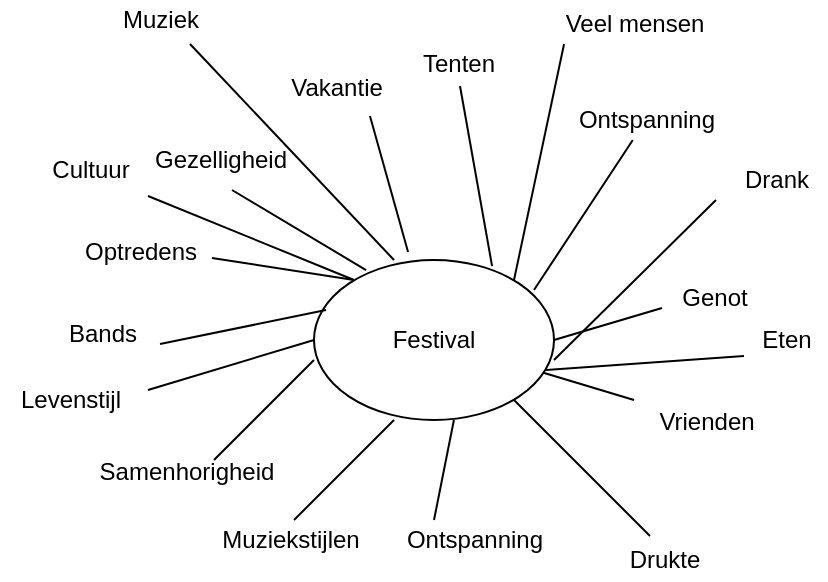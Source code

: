 <mxfile version="12.9.14" type="device"><diagram id="MG2yCgru3GIDpwKDKyXe" name="Page-1"><mxGraphModel dx="946" dy="492" grid="1" gridSize="10" guides="1" tooltips="1" connect="1" arrows="1" fold="1" page="1" pageScale="1" pageWidth="827" pageHeight="1169" math="0" shadow="0"><root><mxCell id="0"/><mxCell id="1" parent="0"/><mxCell id="7ct7sG9dU5MYH0SYPR1m-1" value="Festival" style="ellipse;whiteSpace=wrap;html=1;" vertex="1" parent="1"><mxGeometry x="350" y="210" width="120" height="80" as="geometry"/></mxCell><mxCell id="7ct7sG9dU5MYH0SYPR1m-2" value="Gezelligheid" style="text;html=1;align=center;verticalAlign=middle;resizable=0;points=[];autosize=1;" vertex="1" parent="1"><mxGeometry x="263" y="150" width="80" height="20" as="geometry"/></mxCell><mxCell id="7ct7sG9dU5MYH0SYPR1m-3" value="Muziek" style="text;html=1;align=center;verticalAlign=middle;resizable=0;points=[];autosize=1;" vertex="1" parent="1"><mxGeometry x="248" y="80" width="50" height="20" as="geometry"/></mxCell><mxCell id="7ct7sG9dU5MYH0SYPR1m-4" value="Ontspanning" style="text;html=1;align=center;verticalAlign=middle;resizable=0;points=[];autosize=1;" vertex="1" parent="1"><mxGeometry x="476" y="130" width="80" height="20" as="geometry"/></mxCell><mxCell id="7ct7sG9dU5MYH0SYPR1m-5" value="Genot" style="text;html=1;align=center;verticalAlign=middle;resizable=0;points=[];autosize=1;" vertex="1" parent="1"><mxGeometry x="525" y="219" width="50" height="20" as="geometry"/></mxCell><mxCell id="7ct7sG9dU5MYH0SYPR1m-6" value="Vrienden" style="text;html=1;align=center;verticalAlign=middle;resizable=0;points=[];autosize=1;" vertex="1" parent="1"><mxGeometry x="516" y="281" width="60" height="20" as="geometry"/></mxCell><mxCell id="7ct7sG9dU5MYH0SYPR1m-7" value="Ontspanning" style="text;html=1;align=center;verticalAlign=middle;resizable=0;points=[];autosize=1;" vertex="1" parent="1"><mxGeometry x="390" y="340" width="80" height="20" as="geometry"/></mxCell><mxCell id="7ct7sG9dU5MYH0SYPR1m-8" value="Samenhorigheid" style="text;html=1;align=center;verticalAlign=middle;resizable=0;points=[];autosize=1;" vertex="1" parent="1"><mxGeometry x="236" y="306" width="100" height="20" as="geometry"/></mxCell><mxCell id="7ct7sG9dU5MYH0SYPR1m-9" value="Bands" style="text;html=1;align=center;verticalAlign=middle;resizable=0;points=[];autosize=1;" vertex="1" parent="1"><mxGeometry x="219" y="237" width="50" height="20" as="geometry"/></mxCell><mxCell id="7ct7sG9dU5MYH0SYPR1m-10" value="Optredens" style="text;html=1;align=center;verticalAlign=middle;resizable=0;points=[];autosize=1;" vertex="1" parent="1"><mxGeometry x="228" y="196" width="70" height="20" as="geometry"/></mxCell><mxCell id="7ct7sG9dU5MYH0SYPR1m-11" value="Vakantie" style="text;html=1;align=center;verticalAlign=middle;resizable=0;points=[];autosize=1;" vertex="1" parent="1"><mxGeometry x="331" y="114" width="60" height="20" as="geometry"/></mxCell><mxCell id="7ct7sG9dU5MYH0SYPR1m-12" value="Tenten" style="text;html=1;align=center;verticalAlign=middle;resizable=0;points=[];autosize=1;" vertex="1" parent="1"><mxGeometry x="397" y="102" width="50" height="20" as="geometry"/></mxCell><mxCell id="7ct7sG9dU5MYH0SYPR1m-13" value="Drank" style="text;html=1;align=center;verticalAlign=middle;resizable=0;points=[];autosize=1;" vertex="1" parent="1"><mxGeometry x="556" y="160" width="50" height="20" as="geometry"/></mxCell><mxCell id="7ct7sG9dU5MYH0SYPR1m-14" value="Eten" style="text;html=1;align=center;verticalAlign=middle;resizable=0;points=[];autosize=1;" vertex="1" parent="1"><mxGeometry x="566" y="240" width="40" height="20" as="geometry"/></mxCell><mxCell id="7ct7sG9dU5MYH0SYPR1m-15" value="Cultuur" style="text;html=1;align=center;verticalAlign=middle;resizable=0;points=[];autosize=1;" vertex="1" parent="1"><mxGeometry x="213" y="155" width="50" height="20" as="geometry"/></mxCell><mxCell id="7ct7sG9dU5MYH0SYPR1m-16" value="Levenstijl" style="text;html=1;align=center;verticalAlign=middle;resizable=0;points=[];autosize=1;" vertex="1" parent="1"><mxGeometry x="193" y="270" width="70" height="20" as="geometry"/></mxCell><mxCell id="7ct7sG9dU5MYH0SYPR1m-17" value="Muziekstijlen" style="text;html=1;align=center;verticalAlign=middle;resizable=0;points=[];autosize=1;" vertex="1" parent="1"><mxGeometry x="298" y="340" width="80" height="20" as="geometry"/></mxCell><mxCell id="7ct7sG9dU5MYH0SYPR1m-18" value="Drukte" style="text;html=1;align=center;verticalAlign=middle;resizable=0;points=[];autosize=1;" vertex="1" parent="1"><mxGeometry x="500" y="350" width="50" height="20" as="geometry"/></mxCell><mxCell id="7ct7sG9dU5MYH0SYPR1m-19" value="Veel mensen" style="text;html=1;align=center;verticalAlign=middle;resizable=0;points=[];autosize=1;" vertex="1" parent="1"><mxGeometry x="470" y="82" width="80" height="20" as="geometry"/></mxCell><mxCell id="7ct7sG9dU5MYH0SYPR1m-20" value="" style="endArrow=none;html=1;entryX=0.742;entryY=0.038;entryDx=0;entryDy=0;entryPerimeter=0;exitX=0.52;exitY=1.05;exitDx=0;exitDy=0;exitPerimeter=0;" edge="1" parent="1" source="7ct7sG9dU5MYH0SYPR1m-12" target="7ct7sG9dU5MYH0SYPR1m-1"><mxGeometry width="50" height="50" relative="1" as="geometry"><mxPoint x="390" y="280" as="sourcePoint"/><mxPoint x="440" y="230" as="targetPoint"/></mxGeometry></mxCell><mxCell id="7ct7sG9dU5MYH0SYPR1m-22" value="" style="endArrow=none;html=1;exitX=0.783;exitY=1.2;exitDx=0;exitDy=0;exitPerimeter=0;entryX=0.392;entryY=-0.05;entryDx=0;entryDy=0;entryPerimeter=0;" edge="1" parent="1" source="7ct7sG9dU5MYH0SYPR1m-11" target="7ct7sG9dU5MYH0SYPR1m-1"><mxGeometry width="50" height="50" relative="1" as="geometry"><mxPoint x="390" y="280" as="sourcePoint"/><mxPoint x="440" y="230" as="targetPoint"/></mxGeometry></mxCell><mxCell id="7ct7sG9dU5MYH0SYPR1m-23" value="" style="endArrow=none;html=1;exitX=1.014;exitY=0.65;exitDx=0;exitDy=0;exitPerimeter=0;" edge="1" parent="1" source="7ct7sG9dU5MYH0SYPR1m-10"><mxGeometry width="50" height="50" relative="1" as="geometry"><mxPoint x="320" y="270" as="sourcePoint"/><mxPoint x="370" y="220" as="targetPoint"/></mxGeometry></mxCell><mxCell id="7ct7sG9dU5MYH0SYPR1m-24" value="" style="endArrow=none;html=1;entryX=0.063;entryY=1;entryDx=0;entryDy=0;entryPerimeter=0;" edge="1" parent="1" target="7ct7sG9dU5MYH0SYPR1m-19"><mxGeometry width="50" height="50" relative="1" as="geometry"><mxPoint x="450" y="220" as="sourcePoint"/><mxPoint x="500" y="180" as="targetPoint"/></mxGeometry></mxCell><mxCell id="7ct7sG9dU5MYH0SYPR1m-26" value="" style="endArrow=none;html=1;fontFamily=Helvetica;fontSize=11;fontColor=#000000;align=center;strokeColor=#000000;" edge="1" parent="1" target="7ct7sG9dU5MYH0SYPR1m-4"><mxGeometry width="50" height="50" relative="1" as="geometry"><mxPoint x="460" y="225" as="sourcePoint"/><mxPoint x="510" y="175" as="targetPoint"/></mxGeometry></mxCell><mxCell id="7ct7sG9dU5MYH0SYPR1m-27" value="" style="endArrow=none;html=1;entryX=-0.1;entryY=1;entryDx=0;entryDy=0;entryPerimeter=0;" edge="1" parent="1" target="7ct7sG9dU5MYH0SYPR1m-13"><mxGeometry width="50" height="50" relative="1" as="geometry"><mxPoint x="470" y="260" as="sourcePoint"/><mxPoint x="520" y="210" as="targetPoint"/></mxGeometry></mxCell><mxCell id="7ct7sG9dU5MYH0SYPR1m-28" value="" style="endArrow=none;html=1;exitX=-0.025;exitY=0.9;exitDx=0;exitDy=0;exitPerimeter=0;entryX=0.967;entryY=0.688;entryDx=0;entryDy=0;entryPerimeter=0;" edge="1" parent="1" source="7ct7sG9dU5MYH0SYPR1m-14" target="7ct7sG9dU5MYH0SYPR1m-1"><mxGeometry width="50" height="50" relative="1" as="geometry"><mxPoint x="390" y="280" as="sourcePoint"/><mxPoint x="440" y="230" as="targetPoint"/></mxGeometry></mxCell><mxCell id="7ct7sG9dU5MYH0SYPR1m-29" value="" style="endArrow=none;html=1;" edge="1" parent="1" target="7ct7sG9dU5MYH0SYPR1m-1"><mxGeometry width="50" height="50" relative="1" as="geometry"><mxPoint x="510" y="280" as="sourcePoint"/><mxPoint x="440" y="230" as="targetPoint"/></mxGeometry></mxCell><mxCell id="7ct7sG9dU5MYH0SYPR1m-30" value="" style="endArrow=none;html=1;" edge="1" parent="1"><mxGeometry width="50" height="50" relative="1" as="geometry"><mxPoint x="340" y="340" as="sourcePoint"/><mxPoint x="390" y="290" as="targetPoint"/></mxGeometry></mxCell><mxCell id="7ct7sG9dU5MYH0SYPR1m-31" value="" style="endArrow=none;html=1;" edge="1" parent="1"><mxGeometry width="50" height="50" relative="1" as="geometry"><mxPoint x="300" y="310" as="sourcePoint"/><mxPoint x="350" y="260" as="targetPoint"/></mxGeometry></mxCell><mxCell id="7ct7sG9dU5MYH0SYPR1m-32" value="" style="endArrow=none;html=1;exitX=1.057;exitY=0.25;exitDx=0;exitDy=0;exitPerimeter=0;" edge="1" parent="1" source="7ct7sG9dU5MYH0SYPR1m-16"><mxGeometry width="50" height="50" relative="1" as="geometry"><mxPoint x="390" y="280" as="sourcePoint"/><mxPoint x="350" y="250" as="targetPoint"/></mxGeometry></mxCell><mxCell id="7ct7sG9dU5MYH0SYPR1m-33" value="" style="endArrow=none;html=1;exitX=1.08;exitY=0.75;exitDx=0;exitDy=0;exitPerimeter=0;entryX=0.05;entryY=0.313;entryDx=0;entryDy=0;entryPerimeter=0;" edge="1" parent="1" source="7ct7sG9dU5MYH0SYPR1m-9" target="7ct7sG9dU5MYH0SYPR1m-1"><mxGeometry width="50" height="50" relative="1" as="geometry"><mxPoint x="300" y="280" as="sourcePoint"/><mxPoint x="350" y="230" as="targetPoint"/></mxGeometry></mxCell><mxCell id="7ct7sG9dU5MYH0SYPR1m-34" value="" style="endArrow=none;html=1;exitX=0.36;exitY=-0.1;exitDx=0;exitDy=0;exitPerimeter=0;" edge="1" parent="1" source="7ct7sG9dU5MYH0SYPR1m-18"><mxGeometry width="50" height="50" relative="1" as="geometry"><mxPoint x="400" y="330" as="sourcePoint"/><mxPoint x="450" y="280" as="targetPoint"/></mxGeometry></mxCell><mxCell id="7ct7sG9dU5MYH0SYPR1m-35" value="" style="endArrow=none;html=1;entryX=0.583;entryY=1;entryDx=0;entryDy=0;entryPerimeter=0;" edge="1" parent="1" target="7ct7sG9dU5MYH0SYPR1m-1"><mxGeometry width="50" height="50" relative="1" as="geometry"><mxPoint x="410" y="340" as="sourcePoint"/><mxPoint x="460" y="290" as="targetPoint"/></mxGeometry></mxCell><mxCell id="7ct7sG9dU5MYH0SYPR1m-36" value="" style="endArrow=none;html=1;exitX=0.575;exitY=1.25;exitDx=0;exitDy=0;exitPerimeter=0;entryX=0.217;entryY=0.063;entryDx=0;entryDy=0;entryPerimeter=0;" edge="1" parent="1" source="7ct7sG9dU5MYH0SYPR1m-2" target="7ct7sG9dU5MYH0SYPR1m-1"><mxGeometry width="50" height="50" relative="1" as="geometry"><mxPoint x="340" y="270" as="sourcePoint"/><mxPoint x="390" y="220" as="targetPoint"/></mxGeometry></mxCell><mxCell id="7ct7sG9dU5MYH0SYPR1m-37" value="" style="endArrow=none;html=1;exitX=1.08;exitY=1.15;exitDx=0;exitDy=0;exitPerimeter=0;" edge="1" parent="1" source="7ct7sG9dU5MYH0SYPR1m-15"><mxGeometry width="50" height="50" relative="1" as="geometry"><mxPoint x="320" y="270" as="sourcePoint"/><mxPoint x="370" y="220" as="targetPoint"/></mxGeometry></mxCell><mxCell id="7ct7sG9dU5MYH0SYPR1m-38" value="" style="endArrow=none;html=1;exitX=0.8;exitY=1.1;exitDx=0;exitDy=0;exitPerimeter=0;" edge="1" parent="1" source="7ct7sG9dU5MYH0SYPR1m-3"><mxGeometry width="50" height="50" relative="1" as="geometry"><mxPoint x="340" y="260" as="sourcePoint"/><mxPoint x="390" y="210" as="targetPoint"/></mxGeometry></mxCell><mxCell id="7ct7sG9dU5MYH0SYPR1m-39" value="" style="endArrow=none;html=1;entryX=-0.02;entryY=0.75;entryDx=0;entryDy=0;entryPerimeter=0;exitX=1;exitY=0.5;exitDx=0;exitDy=0;" edge="1" parent="1" source="7ct7sG9dU5MYH0SYPR1m-1" target="7ct7sG9dU5MYH0SYPR1m-5"><mxGeometry width="50" height="50" relative="1" as="geometry"><mxPoint x="430" y="270" as="sourcePoint"/><mxPoint x="480" y="220" as="targetPoint"/></mxGeometry></mxCell></root></mxGraphModel></diagram></mxfile>